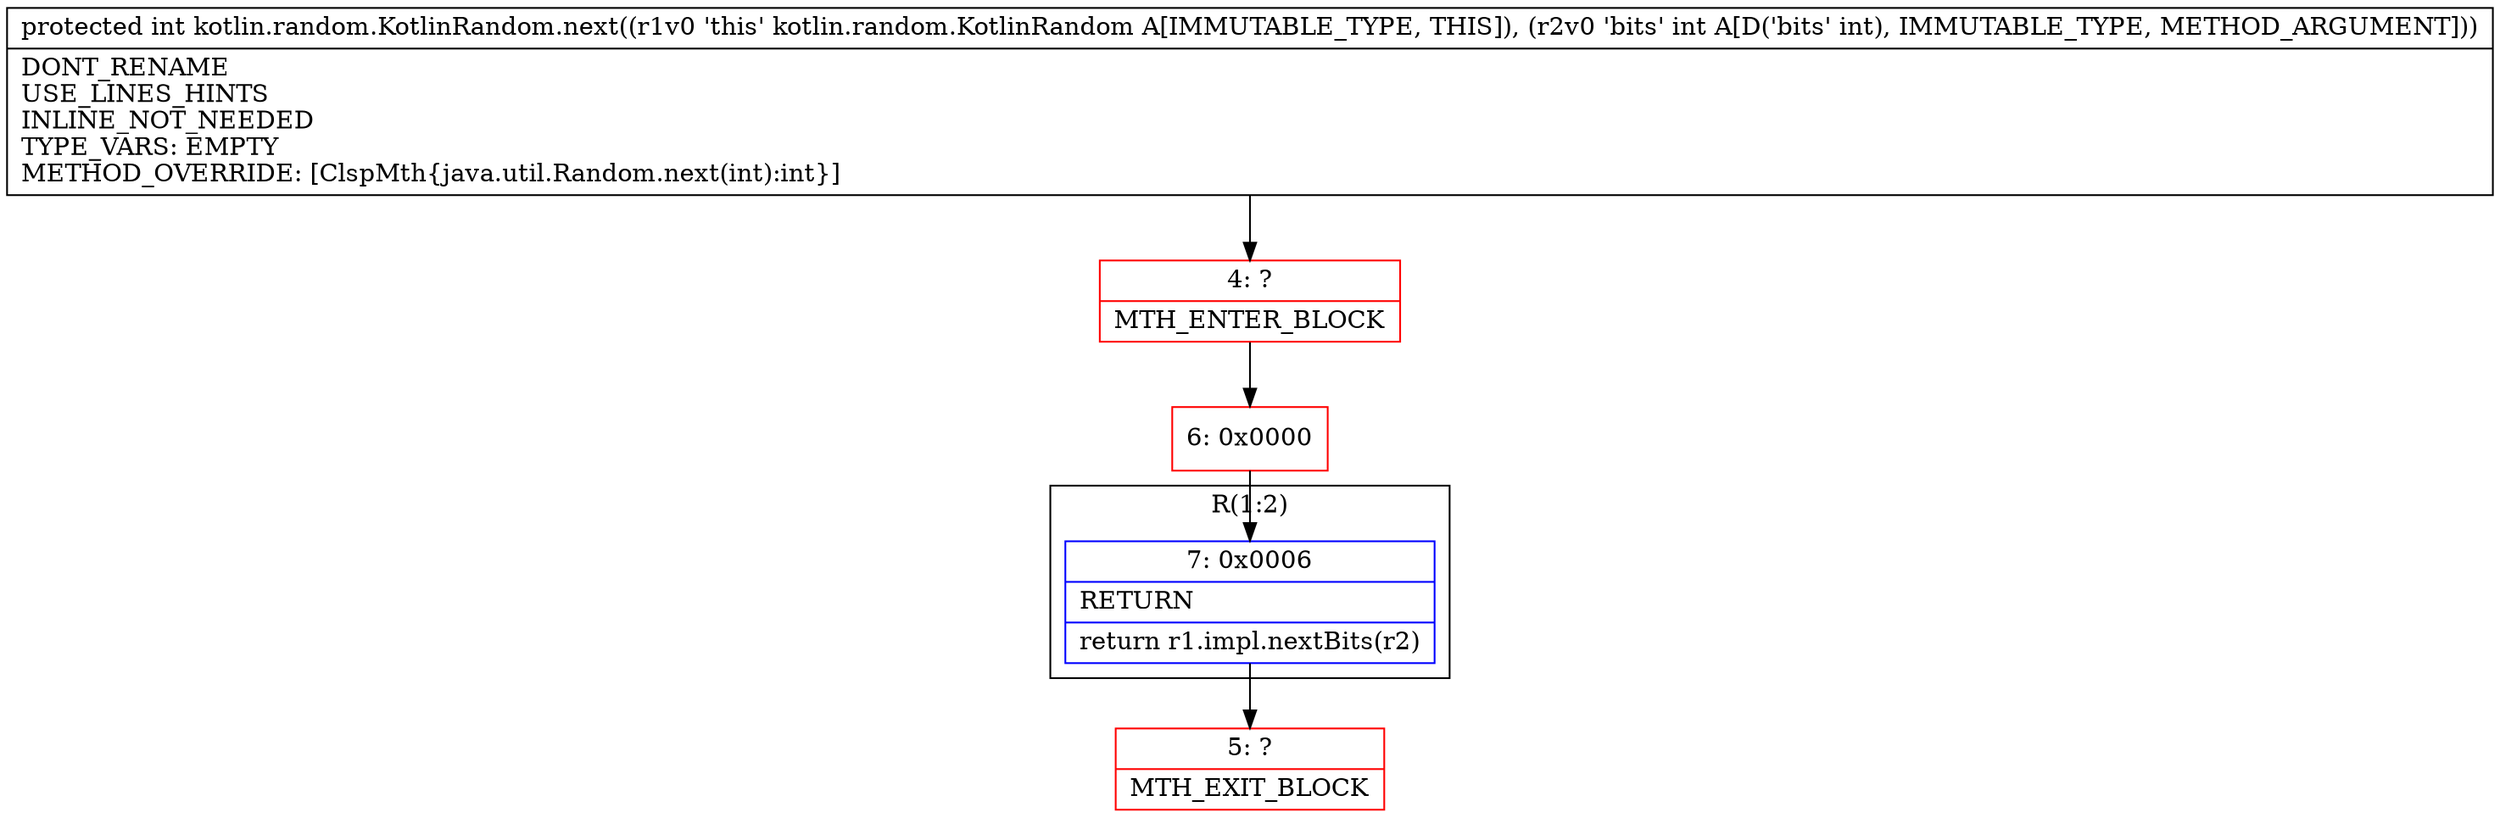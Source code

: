 digraph "CFG forkotlin.random.KotlinRandom.next(I)I" {
subgraph cluster_Region_1489233302 {
label = "R(1:2)";
node [shape=record,color=blue];
Node_7 [shape=record,label="{7\:\ 0x0006|RETURN\l|return r1.impl.nextBits(r2)\l}"];
}
Node_4 [shape=record,color=red,label="{4\:\ ?|MTH_ENTER_BLOCK\l}"];
Node_6 [shape=record,color=red,label="{6\:\ 0x0000}"];
Node_5 [shape=record,color=red,label="{5\:\ ?|MTH_EXIT_BLOCK\l}"];
MethodNode[shape=record,label="{protected int kotlin.random.KotlinRandom.next((r1v0 'this' kotlin.random.KotlinRandom A[IMMUTABLE_TYPE, THIS]), (r2v0 'bits' int A[D('bits' int), IMMUTABLE_TYPE, METHOD_ARGUMENT]))  | DONT_RENAME\lUSE_LINES_HINTS\lINLINE_NOT_NEEDED\lTYPE_VARS: EMPTY\lMETHOD_OVERRIDE: [ClspMth\{java.util.Random.next(int):int\}]\l}"];
MethodNode -> Node_4;Node_7 -> Node_5;
Node_4 -> Node_6;
Node_6 -> Node_7;
}

